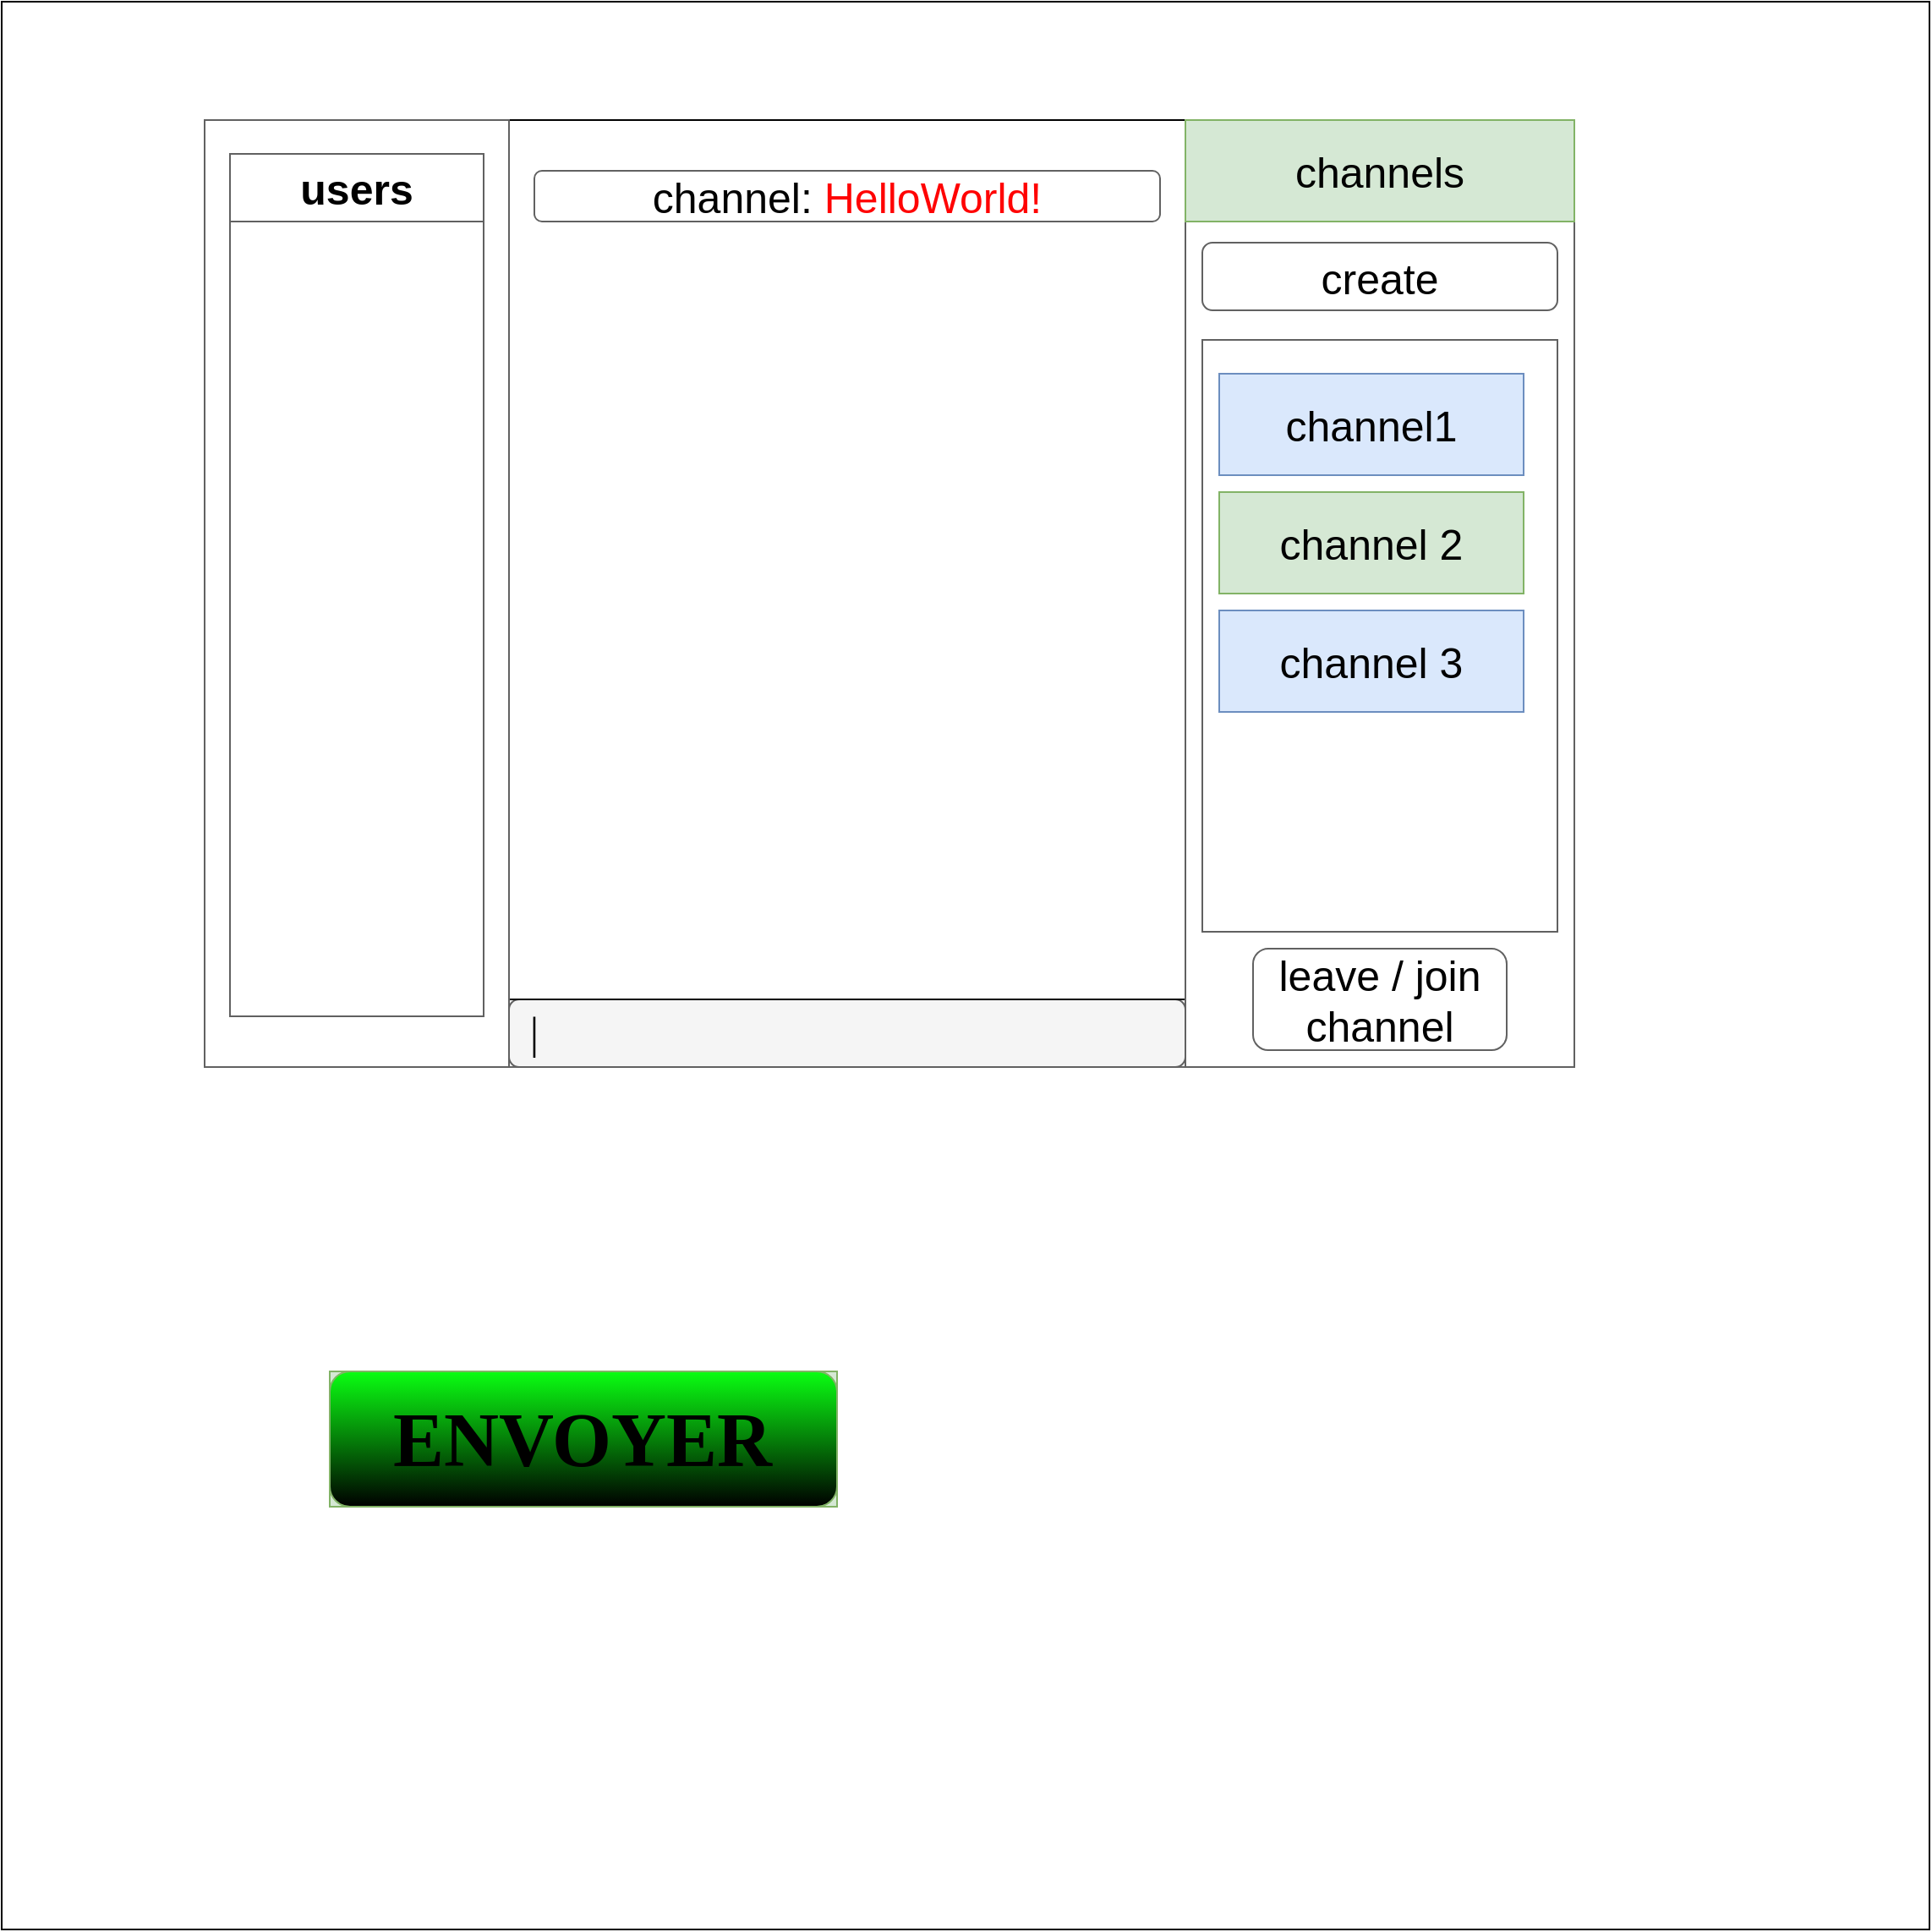 <mxfile version="20.7.4" type="github"><diagram id="xGekmND3WF9dd9BrCKJ3" name="Page-1"><mxGraphModel dx="1434" dy="796" grid="1" gridSize="10" guides="1" tooltips="1" connect="1" arrows="1" fold="1" page="1" pageScale="1" pageWidth="827" pageHeight="1169" math="0" shadow="0"><root><mxCell id="0"/><mxCell id="1" parent="0"/><mxCell id="L54TfxDq8dCqBjhbx30z-1" value="" style="whiteSpace=wrap;html=1;aspect=fixed;" vertex="1" parent="1"><mxGeometry x="70" y="80" width="1140" height="1140" as="geometry"/></mxCell><mxCell id="L54TfxDq8dCqBjhbx30z-22" style="edgeStyle=orthogonalEdgeStyle;rounded=0;orthogonalLoop=1;jettySize=auto;html=1;exitX=0.5;exitY=1;exitDx=0;exitDy=0;" edge="1" parent="1"><mxGeometry relative="1" as="geometry"><mxPoint x="555" y="480" as="sourcePoint"/><mxPoint x="555" y="480" as="targetPoint"/></mxGeometry></mxCell><mxCell id="L54TfxDq8dCqBjhbx30z-31" value="" style="group;fillColor=#f5f5f5;fontColor=#333333;strokeColor=#666666;" vertex="1" connectable="0" parent="1"><mxGeometry x="370" y="670" width="400" height="40" as="geometry"/></mxCell><mxCell id="L54TfxDq8dCqBjhbx30z-14" value="" style="rounded=1;whiteSpace=wrap;html=1;fillColor=#f5f5f5;fontColor=#333333;strokeColor=#616161;" vertex="1" parent="L54TfxDq8dCqBjhbx30z-31"><mxGeometry width="400" height="40" as="geometry"/></mxCell><mxCell id="L54TfxDq8dCqBjhbx30z-16" value="|" style="text;html=1;strokeColor=none;fillColor=none;align=center;verticalAlign=middle;whiteSpace=wrap;rounded=0;fontFamily=Shadows Into Light;fontSource=https%3A%2F%2Ffonts.googleapis.com%2Fcss%3Ffamily%3DShadows%2BInto%2BLight;fontSize=26;" vertex="1" parent="L54TfxDq8dCqBjhbx30z-31"><mxGeometry x="-94.001" y="8.75" width="218.182" height="22.5" as="geometry"/></mxCell><mxCell id="L54TfxDq8dCqBjhbx30z-32" value="" style="group;fontStyle=1;fillColor=#d5e8d4;strokeColor=#82b366;" vertex="1" connectable="0" parent="1"><mxGeometry x="264" y="890" width="300" height="80" as="geometry"/></mxCell><mxCell id="L54TfxDq8dCqBjhbx30z-24" value="" style="rounded=1;whiteSpace=wrap;html=1;fillColor=#0AFF12;strokeColor=#82b366;gradientColor=#000000;gradientDirection=south;" vertex="1" parent="L54TfxDq8dCqBjhbx30z-32"><mxGeometry width="300" height="80" as="geometry"/></mxCell><mxCell id="L54TfxDq8dCqBjhbx30z-25" value="ENVOYER" style="text;html=1;strokeColor=none;fillColor=none;align=center;verticalAlign=middle;whiteSpace=wrap;rounded=0;fontSize=45;fontStyle=1;fontColor=#000000;fontFamily=Shadows Into Light;fontSource=https%3A%2F%2Ffonts.googleapis.com%2Fcss%3Ffamily%3DShadows%2BInto%2BLight;" vertex="1" parent="L54TfxDq8dCqBjhbx30z-32"><mxGeometry x="21.429" y="10" width="257.143" height="60" as="geometry"/></mxCell><mxCell id="L54TfxDq8dCqBjhbx30z-36" value="" style="rounded=0;whiteSpace=wrap;html=1;" vertex="1" parent="1"><mxGeometry x="370" y="150" width="400" height="520" as="geometry"/></mxCell><mxCell id="L54TfxDq8dCqBjhbx30z-38" value="channel: &lt;font color=&quot;#ff0303&quot;&gt;HelloWorld!&lt;/font&gt;" style="rounded=1;whiteSpace=wrap;html=1;strokeColor=#616161;fontSize=25;fontColor=#000000;fillColor=none;gradientColor=#000000;gradientDirection=south;" vertex="1" parent="1"><mxGeometry x="385" y="180" width="370" height="30" as="geometry"/></mxCell><mxCell id="L54TfxDq8dCqBjhbx30z-40" value="" style="rounded=0;whiteSpace=wrap;html=1;strokeColor=#616161;fontSize=25;fontColor=#FF0303;fillColor=none;gradientColor=#000000;gradientDirection=south;" vertex="1" parent="1"><mxGeometry x="190" y="150" width="180" height="560" as="geometry"/></mxCell><mxCell id="L54TfxDq8dCqBjhbx30z-58" value="users" style="swimlane;whiteSpace=wrap;html=1;strokeColor=#616161;fontSize=25;fontColor=#000000;fillColor=none;gradientColor=#000000;gradientDirection=south;startSize=40;" vertex="1" parent="1"><mxGeometry x="205" y="170" width="150" height="510" as="geometry"/></mxCell><mxCell id="L54TfxDq8dCqBjhbx30z-65" value="" style="rounded=0;whiteSpace=wrap;html=1;strokeColor=#616161;fontSize=25;fontColor=#000000;fillColor=none;gradientColor=#000000;gradientDirection=south;" vertex="1" parent="1"><mxGeometry x="770" y="150" width="230" height="560" as="geometry"/></mxCell><mxCell id="L54TfxDq8dCqBjhbx30z-75" value="" style="group" vertex="1" connectable="0" parent="1"><mxGeometry x="810" y="640" width="150" height="60" as="geometry"/></mxCell><mxCell id="L54TfxDq8dCqBjhbx30z-42" value="" style="rounded=1;whiteSpace=wrap;html=1;strokeColor=#616161;fontSize=25;fontColor=#FF0303;fillColor=none;gradientColor=#000000;gradientDirection=south;" vertex="1" parent="L54TfxDq8dCqBjhbx30z-75"><mxGeometry width="150" height="60" as="geometry"/></mxCell><mxCell id="L54TfxDq8dCqBjhbx30z-46" value="leave / join channel" style="text;html=1;strokeColor=none;fillColor=none;align=center;verticalAlign=middle;whiteSpace=wrap;rounded=0;fontSize=25;fontColor=#000000;" vertex="1" parent="L54TfxDq8dCqBjhbx30z-75"><mxGeometry width="150" height="60" as="geometry"/></mxCell><mxCell id="L54TfxDq8dCqBjhbx30z-76" value="" style="rounded=0;whiteSpace=wrap;html=1;strokeColor=#616161;fontSize=25;fontColor=#000000;fillColor=none;gradientColor=#000000;gradientDirection=south;" vertex="1" parent="1"><mxGeometry x="780" y="280" width="210" height="350" as="geometry"/></mxCell><mxCell id="L54TfxDq8dCqBjhbx30z-79" value="" style="group" vertex="1" connectable="0" parent="1"><mxGeometry x="890" y="222.5" width="100" height="47.5" as="geometry"/></mxCell><mxCell id="L54TfxDq8dCqBjhbx30z-43" value="" style="rounded=1;whiteSpace=wrap;html=1;strokeColor=#616161;fontSize=25;fontColor=#FF0303;fillColor=none;gradientColor=#000000;gradientDirection=south;" vertex="1" parent="L54TfxDq8dCqBjhbx30z-79"><mxGeometry x="-110" width="210" height="40" as="geometry"/></mxCell><mxCell id="L54TfxDq8dCqBjhbx30z-78" value="create" style="text;html=1;strokeColor=none;fillColor=none;align=center;verticalAlign=middle;whiteSpace=wrap;rounded=0;fontSize=25;fontColor=#000000;" vertex="1" parent="L54TfxDq8dCqBjhbx30z-79"><mxGeometry x="-110" width="210" height="40" as="geometry"/></mxCell><mxCell id="L54TfxDq8dCqBjhbx30z-81" value="" style="rounded=0;whiteSpace=wrap;html=1;strokeColor=#82b366;fontSize=25;fillColor=#d5e8d4;gradientDirection=south;" vertex="1" parent="1"><mxGeometry x="770" y="150" width="230" height="60" as="geometry"/></mxCell><mxCell id="L54TfxDq8dCqBjhbx30z-82" value="channels" style="text;html=1;strokeColor=none;fillColor=none;align=center;verticalAlign=middle;whiteSpace=wrap;rounded=0;fontSize=25;fontColor=#000000;" vertex="1" parent="1"><mxGeometry x="770" y="150" width="230" height="60" as="geometry"/></mxCell><mxCell id="L54TfxDq8dCqBjhbx30z-83" value="channel1" style="rounded=0;whiteSpace=wrap;html=1;strokeColor=#6c8ebf;fontSize=25;fillColor=#dae8fc;gradientDirection=south;" vertex="1" parent="1"><mxGeometry x="790" y="300" width="180" height="60" as="geometry"/></mxCell><mxCell id="L54TfxDq8dCqBjhbx30z-84" value="channel 2" style="rounded=0;whiteSpace=wrap;html=1;strokeColor=#82b366;fontSize=25;fillColor=#d5e8d4;gradientDirection=south;" vertex="1" parent="1"><mxGeometry x="790" y="370" width="180" height="60" as="geometry"/></mxCell><mxCell id="L54TfxDq8dCqBjhbx30z-85" value="channel 3" style="rounded=0;whiteSpace=wrap;html=1;strokeColor=#6c8ebf;fontSize=25;fillColor=#dae8fc;gradientDirection=south;" vertex="1" parent="1"><mxGeometry x="790" y="440" width="180" height="60" as="geometry"/></mxCell></root></mxGraphModel></diagram></mxfile>